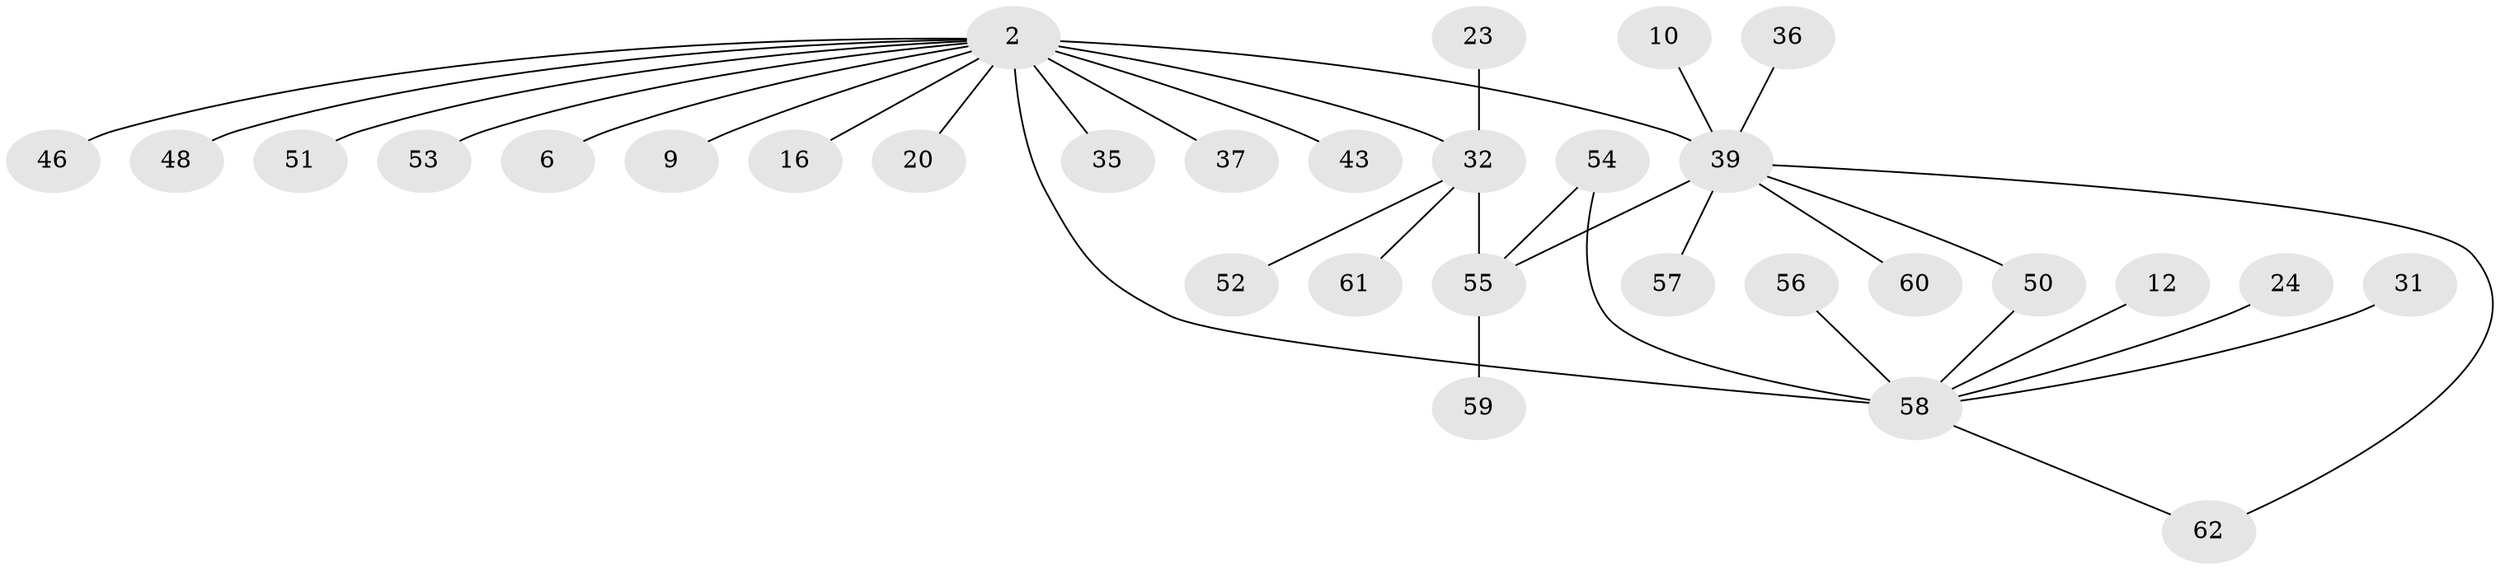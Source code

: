 // original degree distribution, {8: 0.016129032258064516, 21: 0.016129032258064516, 5: 0.04838709677419355, 3: 0.12903225806451613, 4: 0.06451612903225806, 1: 0.532258064516129, 2: 0.1774193548387097, 7: 0.016129032258064516}
// Generated by graph-tools (version 1.1) at 2025/47/03/09/25 04:47:48]
// undirected, 31 vertices, 34 edges
graph export_dot {
graph [start="1"]
  node [color=gray90,style=filled];
  2;
  6;
  9;
  10;
  12;
  16;
  20;
  23;
  24;
  31;
  32 [super="+3"];
  35;
  36;
  37;
  39 [super="+28+30"];
  43;
  46 [super="+33"];
  48;
  50 [super="+14+25+26"];
  51;
  52;
  53 [super="+27"];
  54 [super="+41"];
  55 [super="+11+15"];
  56 [super="+29+38"];
  57;
  58 [super="+1+18"];
  59;
  60 [super="+47"];
  61 [super="+44"];
  62 [super="+19+34+45+49"];
  2 -- 6;
  2 -- 9;
  2 -- 16;
  2 -- 20;
  2 -- 32 [weight=2];
  2 -- 35;
  2 -- 37;
  2 -- 43;
  2 -- 48;
  2 -- 51;
  2 -- 58 [weight=3];
  2 -- 53;
  2 -- 39 [weight=3];
  2 -- 46;
  10 -- 39;
  12 -- 58;
  23 -- 32;
  24 -- 58;
  31 -- 58;
  32 -- 52;
  32 -- 55 [weight=2];
  32 -- 61;
  36 -- 39;
  39 -- 57;
  39 -- 55;
  39 -- 50;
  39 -- 62;
  39 -- 60;
  50 -- 58;
  54 -- 55;
  54 -- 58;
  55 -- 59;
  56 -- 58;
  58 -- 62;
}
